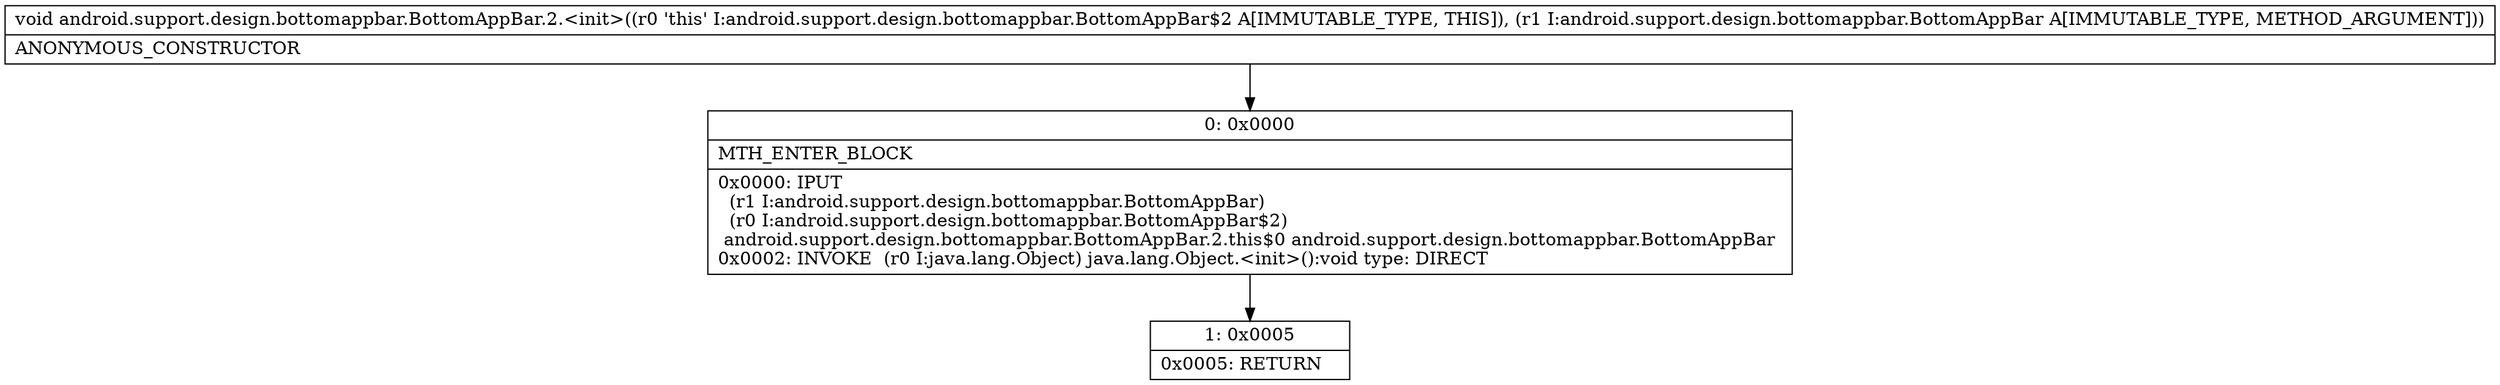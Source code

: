 digraph "CFG forandroid.support.design.bottomappbar.BottomAppBar.2.\<init\>(Landroid\/support\/design\/bottomappbar\/BottomAppBar;)V" {
Node_0 [shape=record,label="{0\:\ 0x0000|MTH_ENTER_BLOCK\l|0x0000: IPUT  \l  (r1 I:android.support.design.bottomappbar.BottomAppBar)\l  (r0 I:android.support.design.bottomappbar.BottomAppBar$2)\l android.support.design.bottomappbar.BottomAppBar.2.this$0 android.support.design.bottomappbar.BottomAppBar \l0x0002: INVOKE  (r0 I:java.lang.Object) java.lang.Object.\<init\>():void type: DIRECT \l}"];
Node_1 [shape=record,label="{1\:\ 0x0005|0x0005: RETURN   \l}"];
MethodNode[shape=record,label="{void android.support.design.bottomappbar.BottomAppBar.2.\<init\>((r0 'this' I:android.support.design.bottomappbar.BottomAppBar$2 A[IMMUTABLE_TYPE, THIS]), (r1 I:android.support.design.bottomappbar.BottomAppBar A[IMMUTABLE_TYPE, METHOD_ARGUMENT]))  | ANONYMOUS_CONSTRUCTOR\l}"];
MethodNode -> Node_0;
Node_0 -> Node_1;
}

